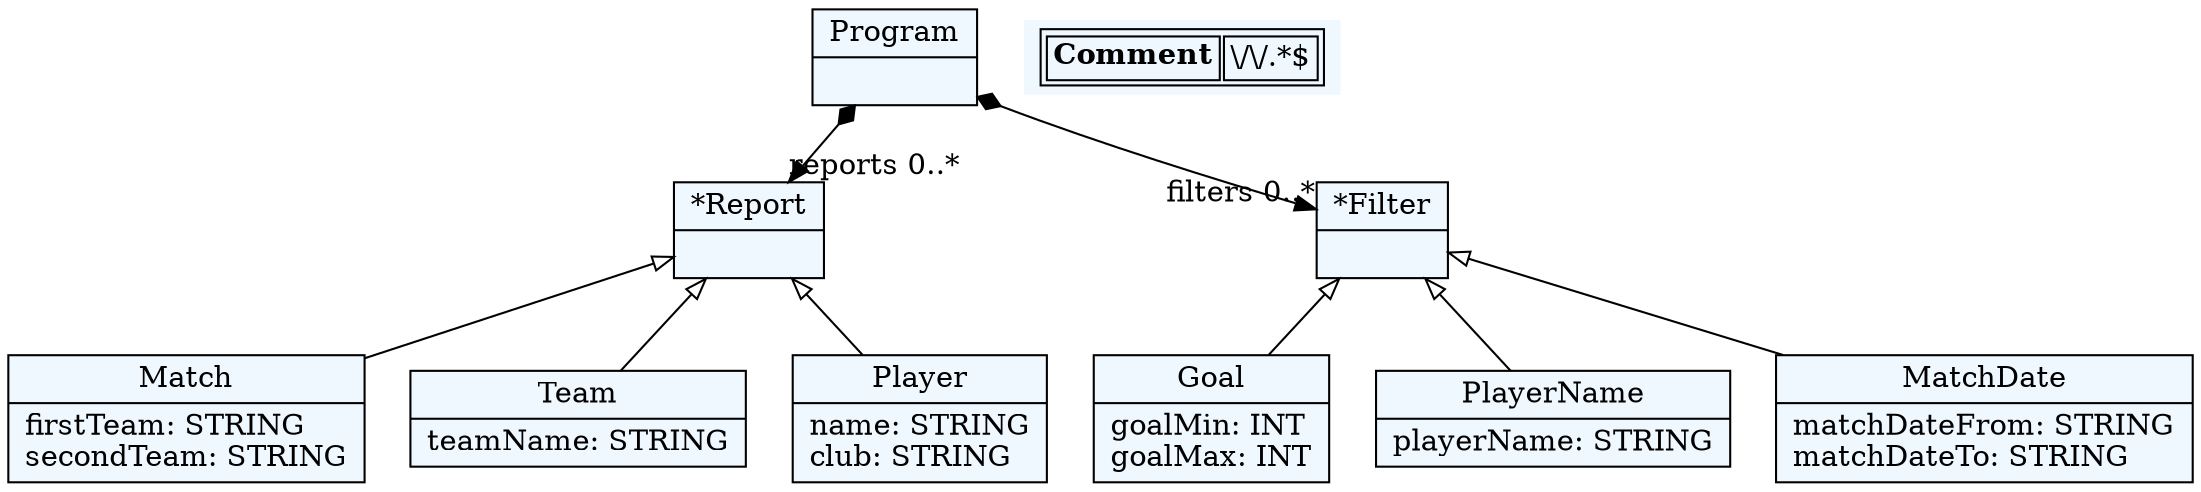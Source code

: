 
    digraph textX {
    fontname = "Bitstream Vera Sans"
    fontsize = 8
    node[
        shape=record,
        style=filled,
        fillcolor=aliceblue
    ]
    nodesep = 0.3
    edge[dir=black,arrowtail=empty]


2248048436048[ label="{Program|}"]

2248048438880[ label="{*Report|}"]

2248048409616[ label="{Match|firstTeam: STRING\lsecondTeam: STRING\l}"]

2248048452096[ label="{Team|teamName: STRING\l}"]

2248048455872[ label="{Player|name: STRING\lclub: STRING\l}"]

2248048442656[ label="{*Filter|}"]

2248048453984[ label="{Goal|goalMin: INT\lgoalMax: INT\l}"]

2248048443600[ label="{PlayerName|playerName: STRING\l}"]

2248048460592[ label="{MatchDate|matchDateFrom: STRING\lmatchDateTo: STRING\l}"]



2248048436048 -> 2248048438880[arrowtail=diamond, dir=both, headlabel="reports 0..*"]
2248048436048 -> 2248048442656[arrowtail=diamond, dir=both, headlabel="filters 0..*"]
2248048438880 -> 2248048409616 [dir=back]
2248048438880 -> 2248048452096 [dir=back]
2248048438880 -> 2248048455872 [dir=back]
2248048442656 -> 2248048453984 [dir=back]
2248048442656 -> 2248048443600 [dir=back]
2248048442656 -> 2248048460592 [dir=back]
match_rules [ shape=plaintext, label=< <table>
	<tr>
		<td><b>Comment</b></td><td>\/\/.*$</td>
	</tr>
</table> >]


}
